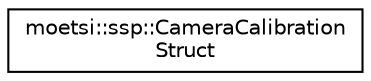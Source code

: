 digraph "Graphical Class Hierarchy"
{
 // LATEX_PDF_SIZE
  edge [fontname="Helvetica",fontsize="10",labelfontname="Helvetica",labelfontsize="10"];
  node [fontname="Helvetica",fontsize="10",shape=record];
  rankdir="LR";
  Node0 [label="moetsi::ssp::CameraCalibration\lStruct",height=0.2,width=0.4,color="black", fillcolor="white", style="filled",URL="$structmoetsi_1_1ssp_1_1CameraCalibrationStruct.html",tooltip="Camera calibration data."];
}

